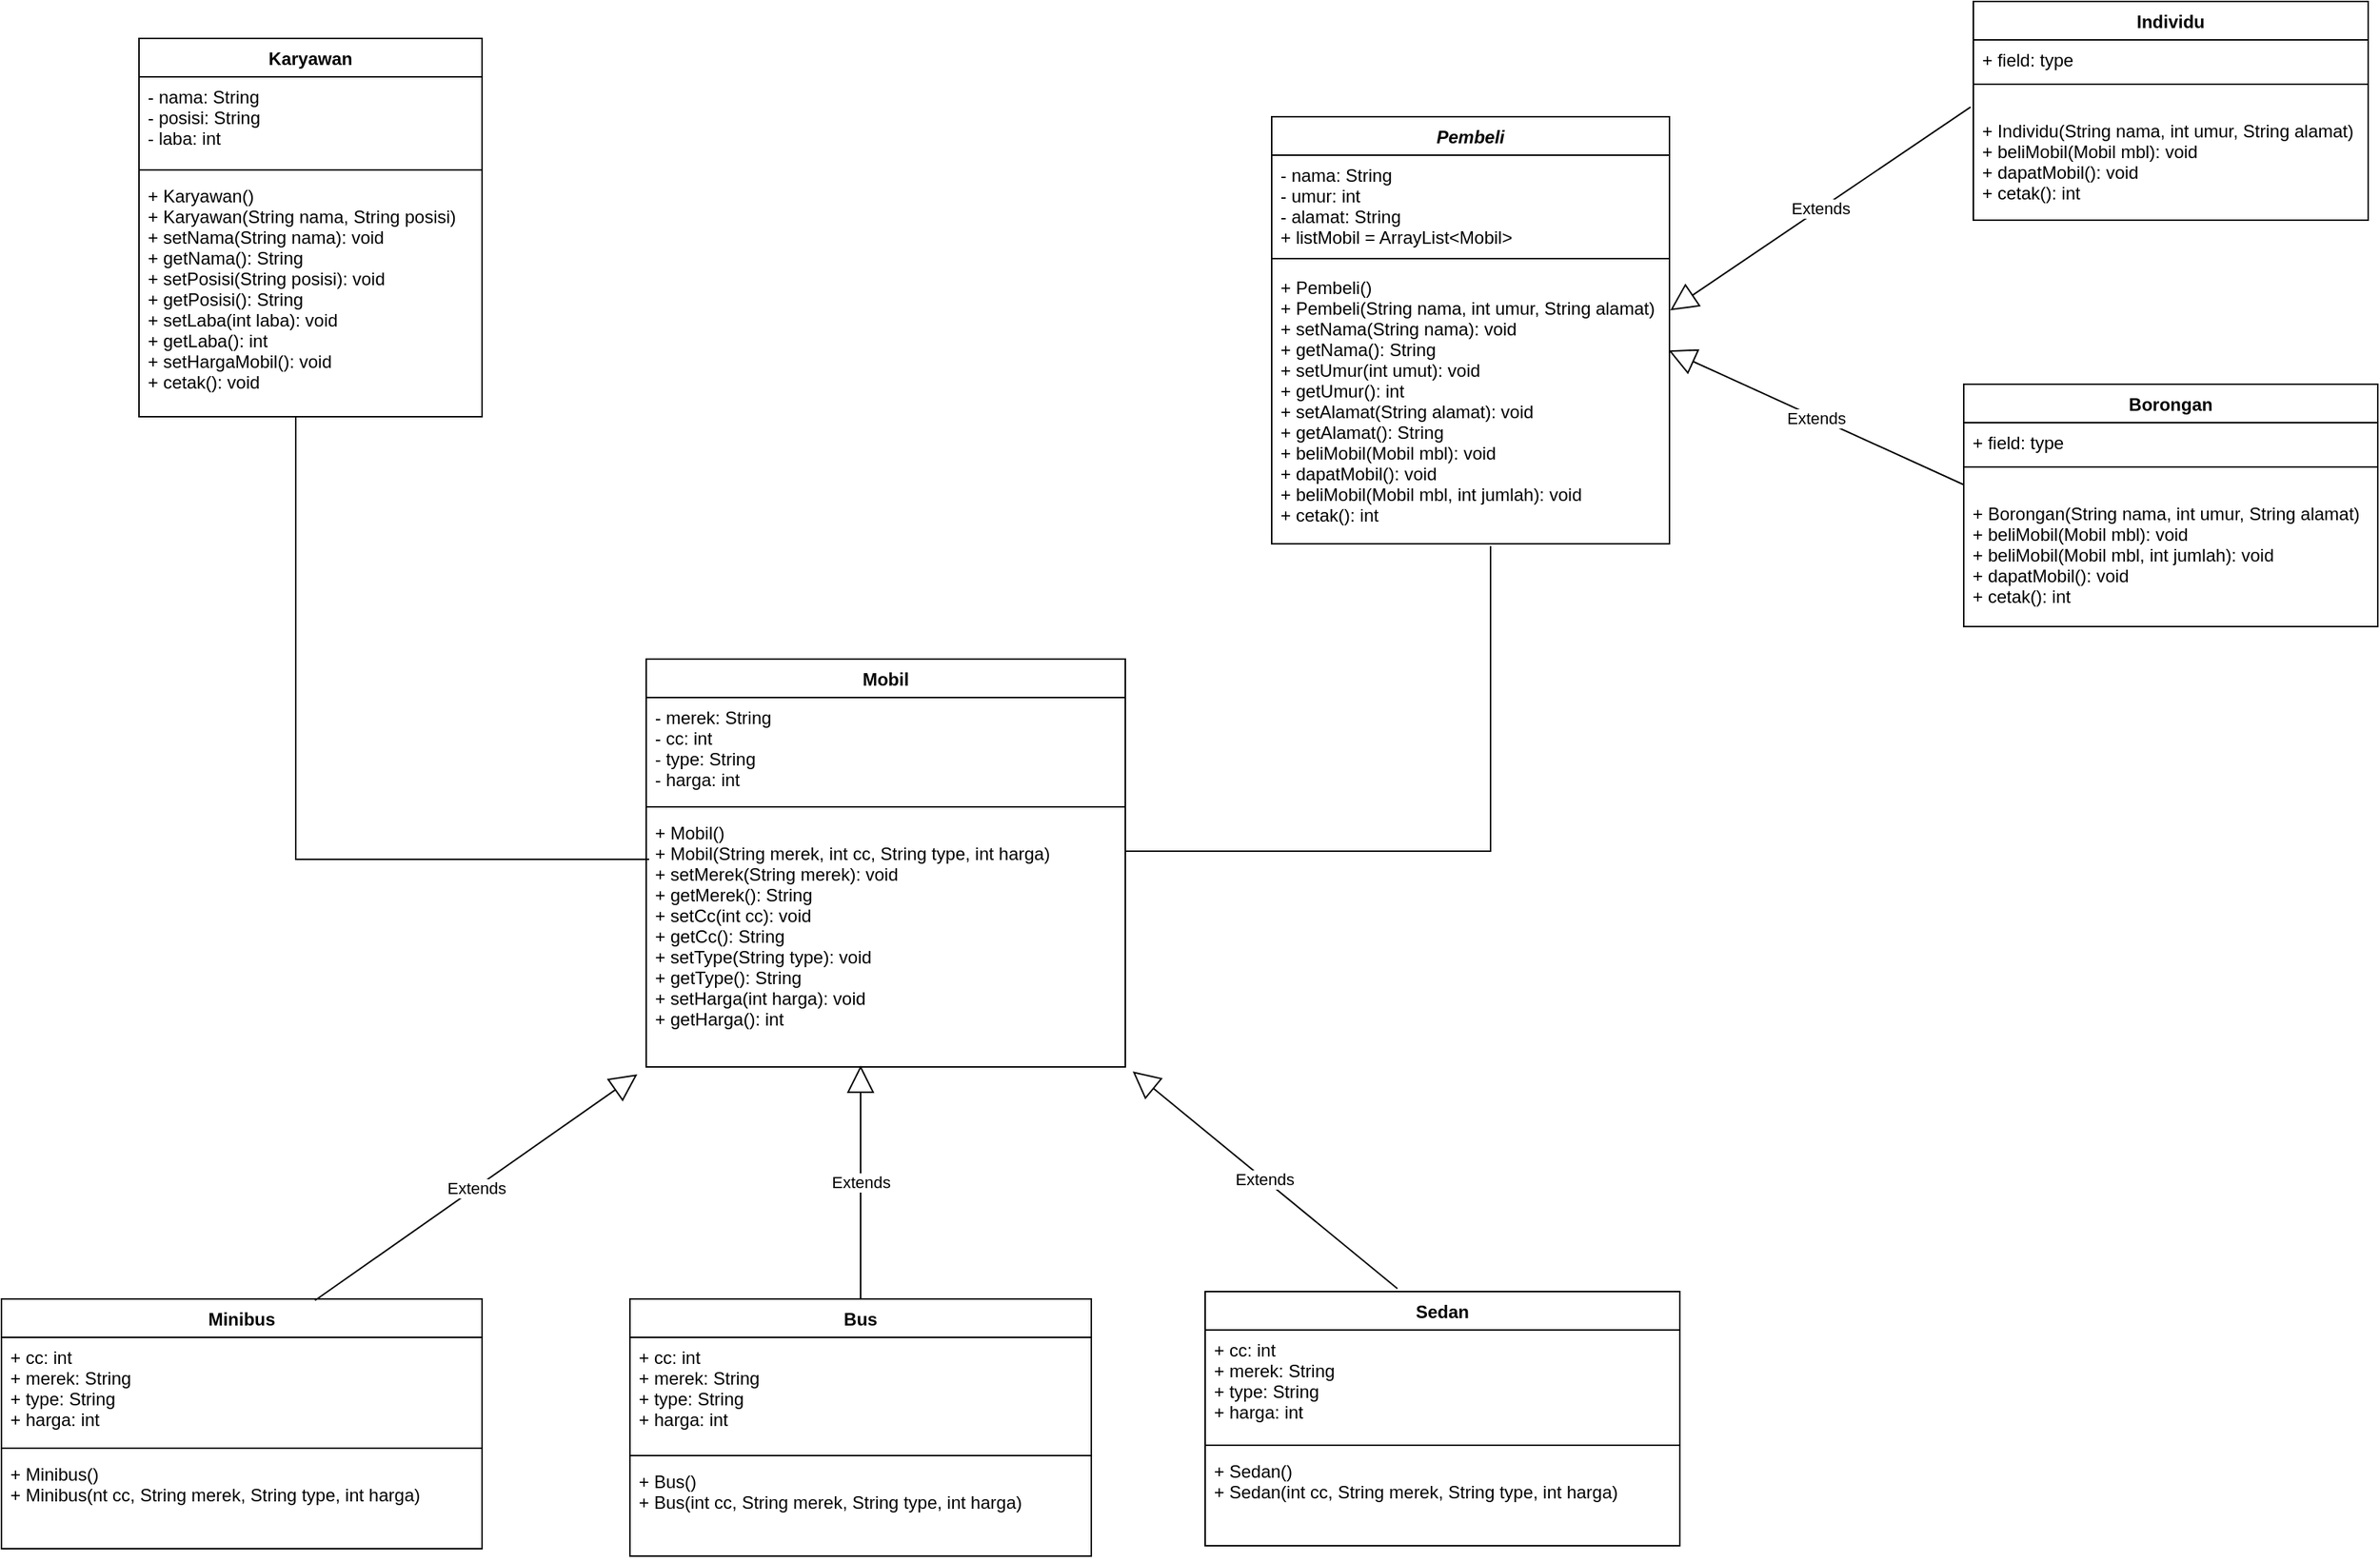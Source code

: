 <mxfile version="14.6.13" type="device"><diagram id="Bg4N2jMLBDhQjxrJtqEO" name="Page-1"><mxGraphModel dx="1117" dy="624" grid="0" gridSize="10" guides="1" tooltips="1" connect="1" arrows="1" fold="1" page="1" pageScale="1" pageWidth="3300" pageHeight="4681" math="0" shadow="0"><root><mxCell id="0"/><mxCell id="1" parent="0"/><mxCell id="-Kz3xrycbkOYXU0I9omM-1" value="Karyawan" style="swimlane;fontStyle=1;align=center;verticalAlign=top;childLayout=stackLayout;horizontal=1;startSize=26;horizontalStack=0;resizeParent=1;resizeParentMax=0;resizeLast=0;collapsible=1;marginBottom=0;" parent="1" vertex="1"><mxGeometry x="352" y="189" width="232" height="256" as="geometry"/></mxCell><mxCell id="-Kz3xrycbkOYXU0I9omM-2" value="- nama: String&#10;- posisi: String&#10;- laba: int" style="text;strokeColor=none;fillColor=none;align=left;verticalAlign=top;spacingLeft=4;spacingRight=4;overflow=hidden;rotatable=0;points=[[0,0.5],[1,0.5]];portConstraint=eastwest;" parent="-Kz3xrycbkOYXU0I9omM-1" vertex="1"><mxGeometry y="26" width="232" height="59" as="geometry"/></mxCell><mxCell id="-Kz3xrycbkOYXU0I9omM-3" value="" style="line;strokeWidth=1;fillColor=none;align=left;verticalAlign=middle;spacingTop=-1;spacingLeft=3;spacingRight=3;rotatable=0;labelPosition=right;points=[];portConstraint=eastwest;" parent="-Kz3xrycbkOYXU0I9omM-1" vertex="1"><mxGeometry y="85" width="232" height="8" as="geometry"/></mxCell><mxCell id="-Kz3xrycbkOYXU0I9omM-4" value="+ Karyawan()&#10;+ Karyawan(String nama, String posisi)&#10;+ setNama(String nama): void&#10;+ getNama(): String&#10;+ setPosisi(String posisi): void&#10;+ getPosisi(): String&#10;+ setLaba(int laba): void&#10;+ getLaba(): int&#10;+ setHargaMobil(): void&#10;+ cetak(): void" style="text;strokeColor=none;fillColor=none;align=left;verticalAlign=top;spacingLeft=4;spacingRight=4;overflow=hidden;rotatable=0;points=[[0,0.5],[1,0.5]];portConstraint=eastwest;" parent="-Kz3xrycbkOYXU0I9omM-1" vertex="1"><mxGeometry y="93" width="232" height="163" as="geometry"/></mxCell><mxCell id="-Kz3xrycbkOYXU0I9omM-5" value="Pembeli" style="swimlane;fontStyle=3;align=center;verticalAlign=top;childLayout=stackLayout;horizontal=1;startSize=26;horizontalStack=0;resizeParent=1;resizeParentMax=0;resizeLast=0;collapsible=1;marginBottom=0;" parent="1" vertex="1"><mxGeometry x="1118" y="242" width="269" height="289" as="geometry"/></mxCell><mxCell id="-Kz3xrycbkOYXU0I9omM-6" value="- nama: String&#10;- umur: int&#10;- alamat: String&#10;+ listMobil = ArrayList&lt;Mobil&gt;&#10;" style="text;strokeColor=none;fillColor=none;align=left;verticalAlign=top;spacingLeft=4;spacingRight=4;overflow=hidden;rotatable=0;points=[[0,0.5],[1,0.5]];portConstraint=eastwest;" parent="-Kz3xrycbkOYXU0I9omM-5" vertex="1"><mxGeometry y="26" width="269" height="64" as="geometry"/></mxCell><mxCell id="-Kz3xrycbkOYXU0I9omM-7" value="" style="line;strokeWidth=1;fillColor=none;align=left;verticalAlign=middle;spacingTop=-1;spacingLeft=3;spacingRight=3;rotatable=0;labelPosition=right;points=[];portConstraint=eastwest;" parent="-Kz3xrycbkOYXU0I9omM-5" vertex="1"><mxGeometry y="90" width="269" height="12" as="geometry"/></mxCell><mxCell id="-Kz3xrycbkOYXU0I9omM-8" value="+ Pembeli()&#10;+ Pembeli(String nama, int umur, String alamat)&#10;+ setNama(String nama): void&#10;+ getNama(): String&#10;+ setUmur(int umut): void&#10;+ getUmur(): int&#10;+ setAlamat(String alamat): void&#10;+ getAlamat(): String&#10;+ beliMobil(Mobil mbl): void&#10;+ dapatMobil(): void&#10;+ beliMobil(Mobil mbl, int jumlah): void&#10;+ cetak(): int" style="text;strokeColor=none;fillColor=none;align=left;verticalAlign=top;spacingLeft=4;spacingRight=4;overflow=hidden;rotatable=0;points=[[0,0.5],[1,0.5]];portConstraint=eastwest;fontStyle=0" parent="-Kz3xrycbkOYXU0I9omM-5" vertex="1"><mxGeometry y="102" width="269" height="187" as="geometry"/></mxCell><mxCell id="-Kz3xrycbkOYXU0I9omM-9" value="Mobil" style="swimlane;fontStyle=1;align=center;verticalAlign=top;childLayout=stackLayout;horizontal=1;startSize=26;horizontalStack=0;resizeParent=1;resizeParentMax=0;resizeLast=0;collapsible=1;marginBottom=0;" parent="1" vertex="1"><mxGeometry x="695" y="609" width="324" height="276" as="geometry"/></mxCell><mxCell id="-Kz3xrycbkOYXU0I9omM-10" value="- merek: String&#10;- cc: int&#10;- type: String&#10;- harga: int" style="text;strokeColor=none;fillColor=none;align=left;verticalAlign=top;spacingLeft=4;spacingRight=4;overflow=hidden;rotatable=0;points=[[0,0.5],[1,0.5]];portConstraint=eastwest;" parent="-Kz3xrycbkOYXU0I9omM-9" vertex="1"><mxGeometry y="26" width="324" height="70" as="geometry"/></mxCell><mxCell id="-Kz3xrycbkOYXU0I9omM-11" value="" style="line;strokeWidth=1;fillColor=none;align=left;verticalAlign=middle;spacingTop=-1;spacingLeft=3;spacingRight=3;rotatable=0;labelPosition=right;points=[];portConstraint=eastwest;" parent="-Kz3xrycbkOYXU0I9omM-9" vertex="1"><mxGeometry y="96" width="324" height="8" as="geometry"/></mxCell><mxCell id="-Kz3xrycbkOYXU0I9omM-12" value="+ Mobil()&#10;+ Mobil(String merek, int cc, String type, int harga)&#10;+ setMerek(String merek): void&#10;+ getMerek(): String&#10;+ setCc(int cc): void&#10;+ getCc(): String&#10;+ setType(String type): void&#10;+ getType(): String&#10;+ setHarga(int harga): void&#10;+ getHarga(): int" style="text;strokeColor=none;fillColor=none;align=left;verticalAlign=top;spacingLeft=4;spacingRight=4;overflow=hidden;rotatable=0;points=[[0,0.5],[1,0.5]];portConstraint=eastwest;" parent="-Kz3xrycbkOYXU0I9omM-9" vertex="1"><mxGeometry y="104" width="324" height="172" as="geometry"/></mxCell><mxCell id="-Kz3xrycbkOYXU0I9omM-17" value="Bus" style="swimlane;fontStyle=1;align=center;verticalAlign=top;childLayout=stackLayout;horizontal=1;startSize=26;horizontalStack=0;resizeParent=1;resizeParentMax=0;resizeLast=0;collapsible=1;marginBottom=0;" parent="1" vertex="1"><mxGeometry x="684" y="1042" width="312" height="174" as="geometry"/></mxCell><mxCell id="-Kz3xrycbkOYXU0I9omM-18" value="+ cc: int&#10;+ merek: String&#10;+ type: String&#10;+ harga: int&#10;" style="text;strokeColor=none;fillColor=none;align=left;verticalAlign=top;spacingLeft=4;spacingRight=4;overflow=hidden;rotatable=0;points=[[0,0.5],[1,0.5]];portConstraint=eastwest;" parent="-Kz3xrycbkOYXU0I9omM-17" vertex="1"><mxGeometry y="26" width="312" height="76" as="geometry"/></mxCell><mxCell id="-Kz3xrycbkOYXU0I9omM-19" value="" style="line;strokeWidth=1;fillColor=none;align=left;verticalAlign=middle;spacingTop=-1;spacingLeft=3;spacingRight=3;rotatable=0;labelPosition=right;points=[];portConstraint=eastwest;" parent="-Kz3xrycbkOYXU0I9omM-17" vertex="1"><mxGeometry y="102" width="312" height="8" as="geometry"/></mxCell><mxCell id="-Kz3xrycbkOYXU0I9omM-20" value="+ Bus()&#10;+ Bus(int cc, String merek, String type, int harga)" style="text;strokeColor=none;fillColor=none;align=left;verticalAlign=top;spacingLeft=4;spacingRight=4;overflow=hidden;rotatable=0;points=[[0,0.5],[1,0.5]];portConstraint=eastwest;" parent="-Kz3xrycbkOYXU0I9omM-17" vertex="1"><mxGeometry y="110" width="312" height="64" as="geometry"/></mxCell><mxCell id="-Kz3xrycbkOYXU0I9omM-21" value="Sedan" style="swimlane;fontStyle=1;align=center;verticalAlign=top;childLayout=stackLayout;horizontal=1;startSize=26;horizontalStack=0;resizeParent=1;resizeParentMax=0;resizeLast=0;collapsible=1;marginBottom=0;" parent="1" vertex="1"><mxGeometry x="1073" y="1037" width="321" height="172" as="geometry"/></mxCell><mxCell id="-Kz3xrycbkOYXU0I9omM-22" value="+ cc: int&#10;+ merek: String&#10;+ type: String&#10;+ harga: int&#10;" style="text;strokeColor=none;fillColor=none;align=left;verticalAlign=top;spacingLeft=4;spacingRight=4;overflow=hidden;rotatable=0;points=[[0,0.5],[1,0.5]];portConstraint=eastwest;" parent="-Kz3xrycbkOYXU0I9omM-21" vertex="1"><mxGeometry y="26" width="321" height="74" as="geometry"/></mxCell><mxCell id="-Kz3xrycbkOYXU0I9omM-23" value="" style="line;strokeWidth=1;fillColor=none;align=left;verticalAlign=middle;spacingTop=-1;spacingLeft=3;spacingRight=3;rotatable=0;labelPosition=right;points=[];portConstraint=eastwest;" parent="-Kz3xrycbkOYXU0I9omM-21" vertex="1"><mxGeometry y="100" width="321" height="8" as="geometry"/></mxCell><mxCell id="-Kz3xrycbkOYXU0I9omM-24" value="+ Sedan()&#10;+ Sedan(int cc, String merek, String type, int harga)" style="text;strokeColor=none;fillColor=none;align=left;verticalAlign=top;spacingLeft=4;spacingRight=4;overflow=hidden;rotatable=0;points=[[0,0.5],[1,0.5]];portConstraint=eastwest;" parent="-Kz3xrycbkOYXU0I9omM-21" vertex="1"><mxGeometry y="108" width="321" height="64" as="geometry"/></mxCell><mxCell id="-Kz3xrycbkOYXU0I9omM-25" value="Minibus" style="swimlane;fontStyle=1;align=center;verticalAlign=top;childLayout=stackLayout;horizontal=1;startSize=26;horizontalStack=0;resizeParent=1;resizeParentMax=0;resizeLast=0;collapsible=1;marginBottom=0;" parent="1" vertex="1"><mxGeometry x="259" y="1042" width="325" height="169" as="geometry"/></mxCell><mxCell id="-Kz3xrycbkOYXU0I9omM-26" value="+ cc: int&#10;+ merek: String&#10;+ type: String&#10;+ harga: int&#10;" style="text;strokeColor=none;fillColor=none;align=left;verticalAlign=top;spacingLeft=4;spacingRight=4;overflow=hidden;rotatable=0;points=[[0,0.5],[1,0.5]];portConstraint=eastwest;" parent="-Kz3xrycbkOYXU0I9omM-25" vertex="1"><mxGeometry y="26" width="325" height="71" as="geometry"/></mxCell><mxCell id="-Kz3xrycbkOYXU0I9omM-27" value="" style="line;strokeWidth=1;fillColor=none;align=left;verticalAlign=middle;spacingTop=-1;spacingLeft=3;spacingRight=3;rotatable=0;labelPosition=right;points=[];portConstraint=eastwest;" parent="-Kz3xrycbkOYXU0I9omM-25" vertex="1"><mxGeometry y="97" width="325" height="8" as="geometry"/></mxCell><mxCell id="-Kz3xrycbkOYXU0I9omM-28" value="+ Minibus()&#10;+ Minibus(nt cc, String merek, String type, int harga)" style="text;strokeColor=none;fillColor=none;align=left;verticalAlign=top;spacingLeft=4;spacingRight=4;overflow=hidden;rotatable=0;points=[[0,0.5],[1,0.5]];portConstraint=eastwest;" parent="-Kz3xrycbkOYXU0I9omM-25" vertex="1"><mxGeometry y="105" width="325" height="64" as="geometry"/></mxCell><mxCell id="-Kz3xrycbkOYXU0I9omM-29" value="Individu" style="swimlane;fontStyle=1;align=center;verticalAlign=top;childLayout=stackLayout;horizontal=1;startSize=26;horizontalStack=0;resizeParent=1;resizeParentMax=0;resizeLast=0;collapsible=1;marginBottom=0;" parent="1" vertex="1"><mxGeometry x="1592.5" y="164" width="267" height="148" as="geometry"/></mxCell><mxCell id="-Kz3xrycbkOYXU0I9omM-30" value="+ field: type" style="text;strokeColor=none;fillColor=none;align=left;verticalAlign=top;spacingLeft=4;spacingRight=4;overflow=hidden;rotatable=0;points=[[0,0.5],[1,0.5]];portConstraint=eastwest;" parent="-Kz3xrycbkOYXU0I9omM-29" vertex="1"><mxGeometry y="26" width="267" height="26" as="geometry"/></mxCell><mxCell id="-Kz3xrycbkOYXU0I9omM-31" value="" style="line;strokeWidth=1;fillColor=none;align=left;verticalAlign=middle;spacingTop=-1;spacingLeft=3;spacingRight=3;rotatable=0;labelPosition=right;points=[];portConstraint=eastwest;" parent="-Kz3xrycbkOYXU0I9omM-29" vertex="1"><mxGeometry y="52" width="267" height="8" as="geometry"/></mxCell><mxCell id="-Kz3xrycbkOYXU0I9omM-32" value="&#10;+ Individu(String nama, int umur, String alamat)&#10;+ beliMobil(Mobil mbl): void&#10;+ dapatMobil(): void&#10;+ cetak(): int" style="text;strokeColor=none;fillColor=none;align=left;verticalAlign=top;spacingLeft=4;spacingRight=4;overflow=hidden;rotatable=0;points=[[0,0.5],[1,0.5]];portConstraint=eastwest;" parent="-Kz3xrycbkOYXU0I9omM-29" vertex="1"><mxGeometry y="60" width="267" height="88" as="geometry"/></mxCell><mxCell id="-Kz3xrycbkOYXU0I9omM-33" value="Borongan" style="swimlane;fontStyle=1;align=center;verticalAlign=top;childLayout=stackLayout;horizontal=1;startSize=26;horizontalStack=0;resizeParent=1;resizeParentMax=0;resizeLast=0;collapsible=1;marginBottom=0;" parent="1" vertex="1"><mxGeometry x="1586" y="423" width="280" height="164" as="geometry"/></mxCell><mxCell id="-Kz3xrycbkOYXU0I9omM-34" value="+ field: type" style="text;strokeColor=none;fillColor=none;align=left;verticalAlign=top;spacingLeft=4;spacingRight=4;overflow=hidden;rotatable=0;points=[[0,0.5],[1,0.5]];portConstraint=eastwest;" parent="-Kz3xrycbkOYXU0I9omM-33" vertex="1"><mxGeometry y="26" width="280" height="26" as="geometry"/></mxCell><mxCell id="-Kz3xrycbkOYXU0I9omM-35" value="" style="line;strokeWidth=1;fillColor=none;align=left;verticalAlign=middle;spacingTop=-1;spacingLeft=3;spacingRight=3;rotatable=0;labelPosition=right;points=[];portConstraint=eastwest;" parent="-Kz3xrycbkOYXU0I9omM-33" vertex="1"><mxGeometry y="52" width="280" height="8" as="geometry"/></mxCell><mxCell id="-Kz3xrycbkOYXU0I9omM-36" value="&#10;+ Borongan(String nama, int umur, String alamat)&#10;+ beliMobil(Mobil mbl): void&#10;+ beliMobil(Mobil mbl, int jumlah): void&#10;+ dapatMobil(): void&#10;+ cetak(): int" style="text;strokeColor=none;fillColor=none;align=left;verticalAlign=top;spacingLeft=4;spacingRight=4;overflow=hidden;rotatable=0;points=[[0,0.5],[1,0.5]];portConstraint=eastwest;" parent="-Kz3xrycbkOYXU0I9omM-33" vertex="1"><mxGeometry y="60" width="280" height="104" as="geometry"/></mxCell><mxCell id="-Kz3xrycbkOYXU0I9omM-41" value="Extends" style="endArrow=block;endSize=16;endFill=0;html=1;entryX=1.002;entryY=0.155;entryDx=0;entryDy=0;entryPerimeter=0;exitX=-0.007;exitY=0.13;exitDx=0;exitDy=0;exitPerimeter=0;" parent="1" source="-Kz3xrycbkOYXU0I9omM-32" target="-Kz3xrycbkOYXU0I9omM-8" edge="1"><mxGeometry width="160" relative="1" as="geometry"><mxPoint x="1589" y="249" as="sourcePoint"/><mxPoint x="1565" y="319" as="targetPoint"/></mxGeometry></mxCell><mxCell id="-Kz3xrycbkOYXU0I9omM-42" value="Extends" style="endArrow=block;endSize=16;endFill=0;html=1;entryX=0.998;entryY=0.3;entryDx=0;entryDy=0;entryPerimeter=0;" parent="1" target="-Kz3xrycbkOYXU0I9omM-8" edge="1"><mxGeometry width="160" relative="1" as="geometry"><mxPoint x="1586" y="491" as="sourcePoint"/><mxPoint x="1404" y="424" as="targetPoint"/></mxGeometry></mxCell><mxCell id="-Kz3xrycbkOYXU0I9omM-44" value="" style="shape=partialRectangle;whiteSpace=wrap;html=1;bottom=0;right=0;fillColor=none;rotation=-90;" parent="1" vertex="1"><mxGeometry x="427.5" y="475.5" width="299.5" height="238.5" as="geometry"/></mxCell><mxCell id="-Kz3xrycbkOYXU0I9omM-47" value="Extends" style="endArrow=block;endSize=16;endFill=0;html=1;exitX=0.5;exitY=0;exitDx=0;exitDy=0;" parent="1" source="-Kz3xrycbkOYXU0I9omM-17" edge="1"><mxGeometry width="160" relative="1" as="geometry"><mxPoint x="784" y="963" as="sourcePoint"/><mxPoint x="840" y="884" as="targetPoint"/></mxGeometry></mxCell><mxCell id="-Kz3xrycbkOYXU0I9omM-48" value="Extends" style="endArrow=block;endSize=16;endFill=0;html=1;exitX=0.5;exitY=0;exitDx=0;exitDy=0;" parent="1" edge="1"><mxGeometry width="160" relative="1" as="geometry"><mxPoint x="471" y="1043" as="sourcePoint"/><mxPoint x="689" y="890" as="targetPoint"/></mxGeometry></mxCell><mxCell id="-Kz3xrycbkOYXU0I9omM-49" value="Extends" style="endArrow=block;endSize=16;endFill=0;html=1;" parent="1" edge="1"><mxGeometry width="160" relative="1" as="geometry"><mxPoint x="1203" y="1035" as="sourcePoint"/><mxPoint x="1024" y="888" as="targetPoint"/></mxGeometry></mxCell><mxCell id="O7vr9OFTjS2SBwSe0ojZ-1" value="" style="shape=partialRectangle;whiteSpace=wrap;html=1;top=0;left=0;fillColor=none;" vertex="1" parent="1"><mxGeometry x="1019" y="533" width="247" height="206" as="geometry"/></mxCell></root></mxGraphModel></diagram></mxfile>